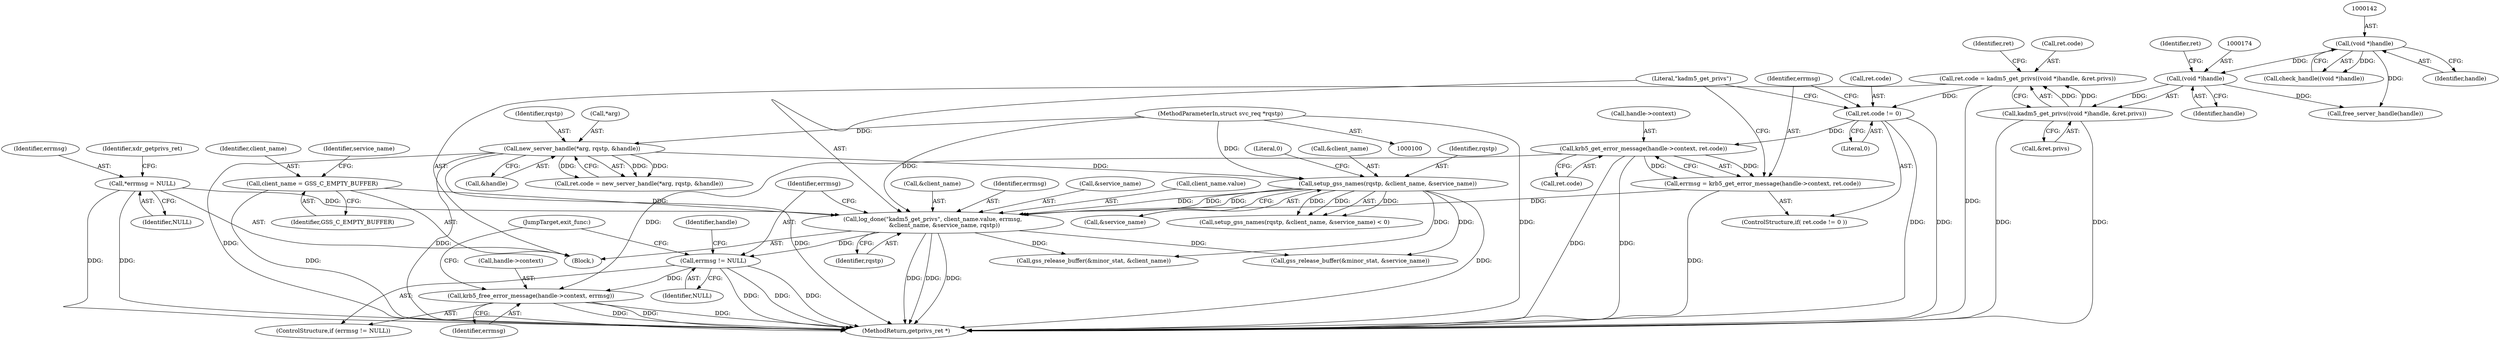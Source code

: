 digraph "0_krb5_83ed75feba32e46f736fcce0d96a0445f29b96c2_12@API" {
"1000210" [label="(Call,krb5_free_error_message(handle->context, errmsg))"];
"1000188" [label="(Call,krb5_get_error_message(handle->context, ret.code))"];
"1000181" [label="(Call,ret.code != 0)"];
"1000168" [label="(Call,ret.code = kadm5_get_privs((void *)handle, &ret.privs))"];
"1000172" [label="(Call,kadm5_get_privs((void *)handle, &ret.privs))"];
"1000173" [label="(Call,(void *)handle)"];
"1000141" [label="(Call,(void *)handle)"];
"1000207" [label="(Call,errmsg != NULL)"];
"1000195" [label="(Call,log_done(\"kadm5_get_privs\", client_name.value, errmsg,\n             &client_name, &service_name, rqstp))"];
"1000106" [label="(Call,client_name = GSS_C_EMPTY_BUFFER)"];
"1000116" [label="(Call,*errmsg = NULL)"];
"1000186" [label="(Call,errmsg = krb5_get_error_message(handle->context, ret.code))"];
"1000154" [label="(Call,setup_gss_names(rqstp, &client_name, &service_name))"];
"1000128" [label="(Call,new_server_handle(*arg, rqstp, &handle))"];
"1000102" [label="(MethodParameterIn,struct svc_req *rqstp)"];
"1000180" [label="(ControlStructure,if( ret.code != 0 ))"];
"1000201" [label="(Call,&client_name)"];
"1000169" [label="(Call,ret.code)"];
"1000186" [label="(Call,errmsg = krb5_get_error_message(handle->context, ret.code))"];
"1000221" [label="(Call,gss_release_buffer(&minor_stat, &service_name))"];
"1000160" [label="(Literal,0)"];
"1000143" [label="(Identifier,handle)"];
"1000214" [label="(Identifier,errmsg)"];
"1000172" [label="(Call,kadm5_get_privs((void *)handle, &ret.privs))"];
"1000226" [label="(Call,free_server_handle(handle))"];
"1000117" [label="(Identifier,errmsg)"];
"1000216" [label="(Call,gss_release_buffer(&minor_stat, &client_name))"];
"1000107" [label="(Identifier,client_name)"];
"1000116" [label="(Call,*errmsg = NULL)"];
"1000178" [label="(Identifier,ret)"];
"1000215" [label="(JumpTarget,exit_func:)"];
"1000132" [label="(Call,&handle)"];
"1000120" [label="(Identifier,xdr_getprivs_ret)"];
"1000196" [label="(Literal,\"kadm5_get_privs\")"];
"1000181" [label="(Call,ret.code != 0)"];
"1000111" [label="(Identifier,service_name)"];
"1000188" [label="(Call,krb5_get_error_message(handle->context, ret.code))"];
"1000212" [label="(Identifier,handle)"];
"1000189" [label="(Call,handle->context)"];
"1000209" [label="(Identifier,NULL)"];
"1000187" [label="(Identifier,errmsg)"];
"1000124" [label="(Call,ret.code = new_server_handle(*arg, rqstp, &handle))"];
"1000131" [label="(Identifier,rqstp)"];
"1000195" [label="(Call,log_done(\"kadm5_get_privs\", client_name.value, errmsg,\n             &client_name, &service_name, rqstp))"];
"1000200" [label="(Identifier,errmsg)"];
"1000231" [label="(MethodReturn,getprivs_ret *)"];
"1000103" [label="(Block,)"];
"1000207" [label="(Call,errmsg != NULL)"];
"1000156" [label="(Call,&client_name)"];
"1000185" [label="(Literal,0)"];
"1000175" [label="(Identifier,handle)"];
"1000203" [label="(Call,&service_name)"];
"1000128" [label="(Call,new_server_handle(*arg, rqstp, &handle))"];
"1000176" [label="(Call,&ret.privs)"];
"1000208" [label="(Identifier,errmsg)"];
"1000192" [label="(Call,ret.code)"];
"1000173" [label="(Call,(void *)handle)"];
"1000205" [label="(Identifier,rqstp)"];
"1000140" [label="(Call,check_handle((void *)handle))"];
"1000118" [label="(Identifier,NULL)"];
"1000108" [label="(Identifier,GSS_C_EMPTY_BUFFER)"];
"1000158" [label="(Call,&service_name)"];
"1000141" [label="(Call,(void *)handle)"];
"1000197" [label="(Call,client_name.value)"];
"1000182" [label="(Call,ret.code)"];
"1000153" [label="(Call,setup_gss_names(rqstp, &client_name, &service_name) < 0)"];
"1000168" [label="(Call,ret.code = kadm5_get_privs((void *)handle, &ret.privs))"];
"1000129" [label="(Call,*arg)"];
"1000183" [label="(Identifier,ret)"];
"1000155" [label="(Identifier,rqstp)"];
"1000210" [label="(Call,krb5_free_error_message(handle->context, errmsg))"];
"1000211" [label="(Call,handle->context)"];
"1000154" [label="(Call,setup_gss_names(rqstp, &client_name, &service_name))"];
"1000206" [label="(ControlStructure,if (errmsg != NULL))"];
"1000106" [label="(Call,client_name = GSS_C_EMPTY_BUFFER)"];
"1000102" [label="(MethodParameterIn,struct svc_req *rqstp)"];
"1000210" -> "1000206"  [label="AST: "];
"1000210" -> "1000214"  [label="CFG: "];
"1000211" -> "1000210"  [label="AST: "];
"1000214" -> "1000210"  [label="AST: "];
"1000215" -> "1000210"  [label="CFG: "];
"1000210" -> "1000231"  [label="DDG: "];
"1000210" -> "1000231"  [label="DDG: "];
"1000210" -> "1000231"  [label="DDG: "];
"1000188" -> "1000210"  [label="DDG: "];
"1000207" -> "1000210"  [label="DDG: "];
"1000188" -> "1000186"  [label="AST: "];
"1000188" -> "1000192"  [label="CFG: "];
"1000189" -> "1000188"  [label="AST: "];
"1000192" -> "1000188"  [label="AST: "];
"1000186" -> "1000188"  [label="CFG: "];
"1000188" -> "1000231"  [label="DDG: "];
"1000188" -> "1000231"  [label="DDG: "];
"1000188" -> "1000186"  [label="DDG: "];
"1000188" -> "1000186"  [label="DDG: "];
"1000181" -> "1000188"  [label="DDG: "];
"1000181" -> "1000180"  [label="AST: "];
"1000181" -> "1000185"  [label="CFG: "];
"1000182" -> "1000181"  [label="AST: "];
"1000185" -> "1000181"  [label="AST: "];
"1000187" -> "1000181"  [label="CFG: "];
"1000196" -> "1000181"  [label="CFG: "];
"1000181" -> "1000231"  [label="DDG: "];
"1000181" -> "1000231"  [label="DDG: "];
"1000168" -> "1000181"  [label="DDG: "];
"1000168" -> "1000103"  [label="AST: "];
"1000168" -> "1000172"  [label="CFG: "];
"1000169" -> "1000168"  [label="AST: "];
"1000172" -> "1000168"  [label="AST: "];
"1000183" -> "1000168"  [label="CFG: "];
"1000168" -> "1000231"  [label="DDG: "];
"1000172" -> "1000168"  [label="DDG: "];
"1000172" -> "1000168"  [label="DDG: "];
"1000172" -> "1000176"  [label="CFG: "];
"1000173" -> "1000172"  [label="AST: "];
"1000176" -> "1000172"  [label="AST: "];
"1000172" -> "1000231"  [label="DDG: "];
"1000172" -> "1000231"  [label="DDG: "];
"1000173" -> "1000172"  [label="DDG: "];
"1000173" -> "1000175"  [label="CFG: "];
"1000174" -> "1000173"  [label="AST: "];
"1000175" -> "1000173"  [label="AST: "];
"1000178" -> "1000173"  [label="CFG: "];
"1000141" -> "1000173"  [label="DDG: "];
"1000173" -> "1000226"  [label="DDG: "];
"1000141" -> "1000140"  [label="AST: "];
"1000141" -> "1000143"  [label="CFG: "];
"1000142" -> "1000141"  [label="AST: "];
"1000143" -> "1000141"  [label="AST: "];
"1000140" -> "1000141"  [label="CFG: "];
"1000141" -> "1000140"  [label="DDG: "];
"1000141" -> "1000226"  [label="DDG: "];
"1000207" -> "1000206"  [label="AST: "];
"1000207" -> "1000209"  [label="CFG: "];
"1000208" -> "1000207"  [label="AST: "];
"1000209" -> "1000207"  [label="AST: "];
"1000212" -> "1000207"  [label="CFG: "];
"1000215" -> "1000207"  [label="CFG: "];
"1000207" -> "1000231"  [label="DDG: "];
"1000207" -> "1000231"  [label="DDG: "];
"1000207" -> "1000231"  [label="DDG: "];
"1000195" -> "1000207"  [label="DDG: "];
"1000195" -> "1000103"  [label="AST: "];
"1000195" -> "1000205"  [label="CFG: "];
"1000196" -> "1000195"  [label="AST: "];
"1000197" -> "1000195"  [label="AST: "];
"1000200" -> "1000195"  [label="AST: "];
"1000201" -> "1000195"  [label="AST: "];
"1000203" -> "1000195"  [label="AST: "];
"1000205" -> "1000195"  [label="AST: "];
"1000208" -> "1000195"  [label="CFG: "];
"1000195" -> "1000231"  [label="DDG: "];
"1000195" -> "1000231"  [label="DDG: "];
"1000195" -> "1000231"  [label="DDG: "];
"1000106" -> "1000195"  [label="DDG: "];
"1000116" -> "1000195"  [label="DDG: "];
"1000186" -> "1000195"  [label="DDG: "];
"1000154" -> "1000195"  [label="DDG: "];
"1000154" -> "1000195"  [label="DDG: "];
"1000154" -> "1000195"  [label="DDG: "];
"1000102" -> "1000195"  [label="DDG: "];
"1000195" -> "1000216"  [label="DDG: "];
"1000195" -> "1000221"  [label="DDG: "];
"1000106" -> "1000103"  [label="AST: "];
"1000106" -> "1000108"  [label="CFG: "];
"1000107" -> "1000106"  [label="AST: "];
"1000108" -> "1000106"  [label="AST: "];
"1000111" -> "1000106"  [label="CFG: "];
"1000106" -> "1000231"  [label="DDG: "];
"1000116" -> "1000103"  [label="AST: "];
"1000116" -> "1000118"  [label="CFG: "];
"1000117" -> "1000116"  [label="AST: "];
"1000118" -> "1000116"  [label="AST: "];
"1000120" -> "1000116"  [label="CFG: "];
"1000116" -> "1000231"  [label="DDG: "];
"1000116" -> "1000231"  [label="DDG: "];
"1000186" -> "1000180"  [label="AST: "];
"1000187" -> "1000186"  [label="AST: "];
"1000196" -> "1000186"  [label="CFG: "];
"1000186" -> "1000231"  [label="DDG: "];
"1000154" -> "1000153"  [label="AST: "];
"1000154" -> "1000158"  [label="CFG: "];
"1000155" -> "1000154"  [label="AST: "];
"1000156" -> "1000154"  [label="AST: "];
"1000158" -> "1000154"  [label="AST: "];
"1000160" -> "1000154"  [label="CFG: "];
"1000154" -> "1000231"  [label="DDG: "];
"1000154" -> "1000153"  [label="DDG: "];
"1000154" -> "1000153"  [label="DDG: "];
"1000154" -> "1000153"  [label="DDG: "];
"1000128" -> "1000154"  [label="DDG: "];
"1000102" -> "1000154"  [label="DDG: "];
"1000154" -> "1000216"  [label="DDG: "];
"1000154" -> "1000221"  [label="DDG: "];
"1000128" -> "1000124"  [label="AST: "];
"1000128" -> "1000132"  [label="CFG: "];
"1000129" -> "1000128"  [label="AST: "];
"1000131" -> "1000128"  [label="AST: "];
"1000132" -> "1000128"  [label="AST: "];
"1000124" -> "1000128"  [label="CFG: "];
"1000128" -> "1000231"  [label="DDG: "];
"1000128" -> "1000231"  [label="DDG: "];
"1000128" -> "1000231"  [label="DDG: "];
"1000128" -> "1000124"  [label="DDG: "];
"1000128" -> "1000124"  [label="DDG: "];
"1000128" -> "1000124"  [label="DDG: "];
"1000102" -> "1000128"  [label="DDG: "];
"1000102" -> "1000100"  [label="AST: "];
"1000102" -> "1000231"  [label="DDG: "];
}
